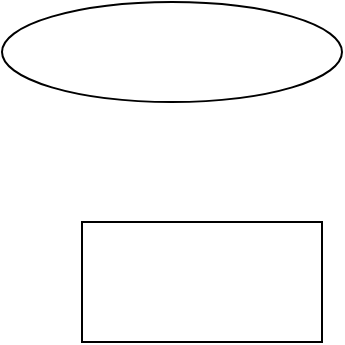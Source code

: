 <mxfile version="14.9.8" type="github">
  <diagram id="M_5o9T0Zfa3jsSFbfTRQ" name="Page-1">
    <mxGraphModel dx="1038" dy="547" grid="1" gridSize="10" guides="1" tooltips="1" connect="1" arrows="1" fold="1" page="1" pageScale="1" pageWidth="827" pageHeight="1169" math="0" shadow="0">
      <root>
        <mxCell id="0" />
        <mxCell id="1" parent="0" />
        <mxCell id="R-2MHPUn--8WQAwCCb6K-1" value="" style="rounded=0;whiteSpace=wrap;html=1;" vertex="1" parent="1">
          <mxGeometry x="120" y="160" width="120" height="60" as="geometry" />
        </mxCell>
        <mxCell id="R-2MHPUn--8WQAwCCb6K-2" value="" style="ellipse;whiteSpace=wrap;html=1;" vertex="1" parent="1">
          <mxGeometry x="80" y="50" width="170" height="50" as="geometry" />
        </mxCell>
      </root>
    </mxGraphModel>
  </diagram>
</mxfile>
